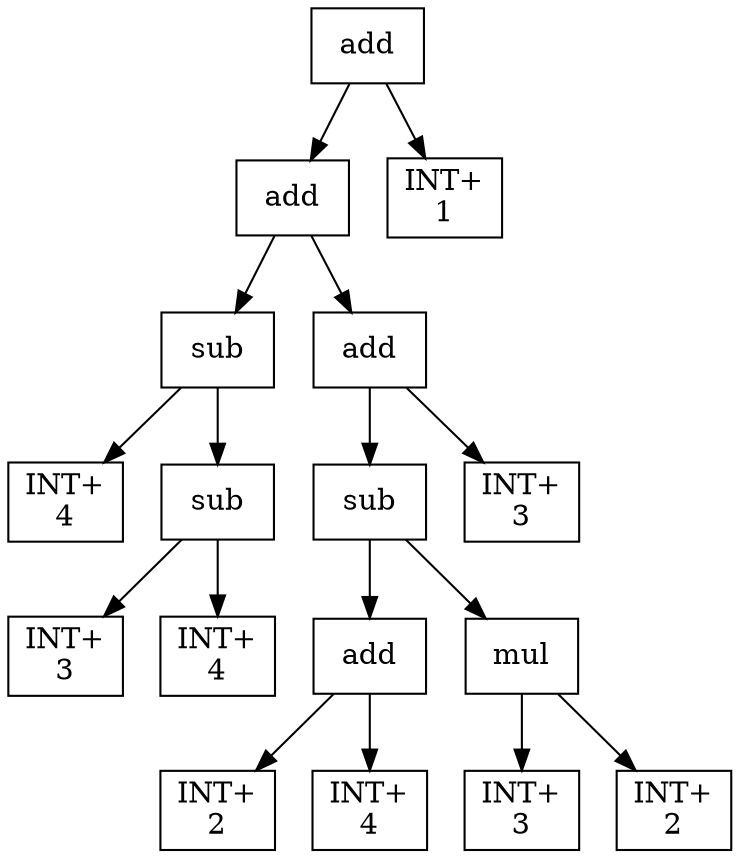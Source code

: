 digraph expr {
  node [shape=box];
  n1 [label="add"];
  n2 [label="add"];
  n3 [label="sub"];
  n4 [label="INT+\n4"];
  n5 [label="sub"];
  n6 [label="INT+\n3"];
  n7 [label="INT+\n4"];
  n5 -> n6;
  n5 -> n7;
  n3 -> n4;
  n3 -> n5;
  n8 [label="add"];
  n9 [label="sub"];
  n10 [label="add"];
  n11 [label="INT+\n2"];
  n12 [label="INT+\n4"];
  n10 -> n11;
  n10 -> n12;
  n13 [label="mul"];
  n14 [label="INT+\n3"];
  n15 [label="INT+\n2"];
  n13 -> n14;
  n13 -> n15;
  n9 -> n10;
  n9 -> n13;
  n16 [label="INT+\n3"];
  n8 -> n9;
  n8 -> n16;
  n2 -> n3;
  n2 -> n8;
  n17 [label="INT+\n1"];
  n1 -> n2;
  n1 -> n17;
}